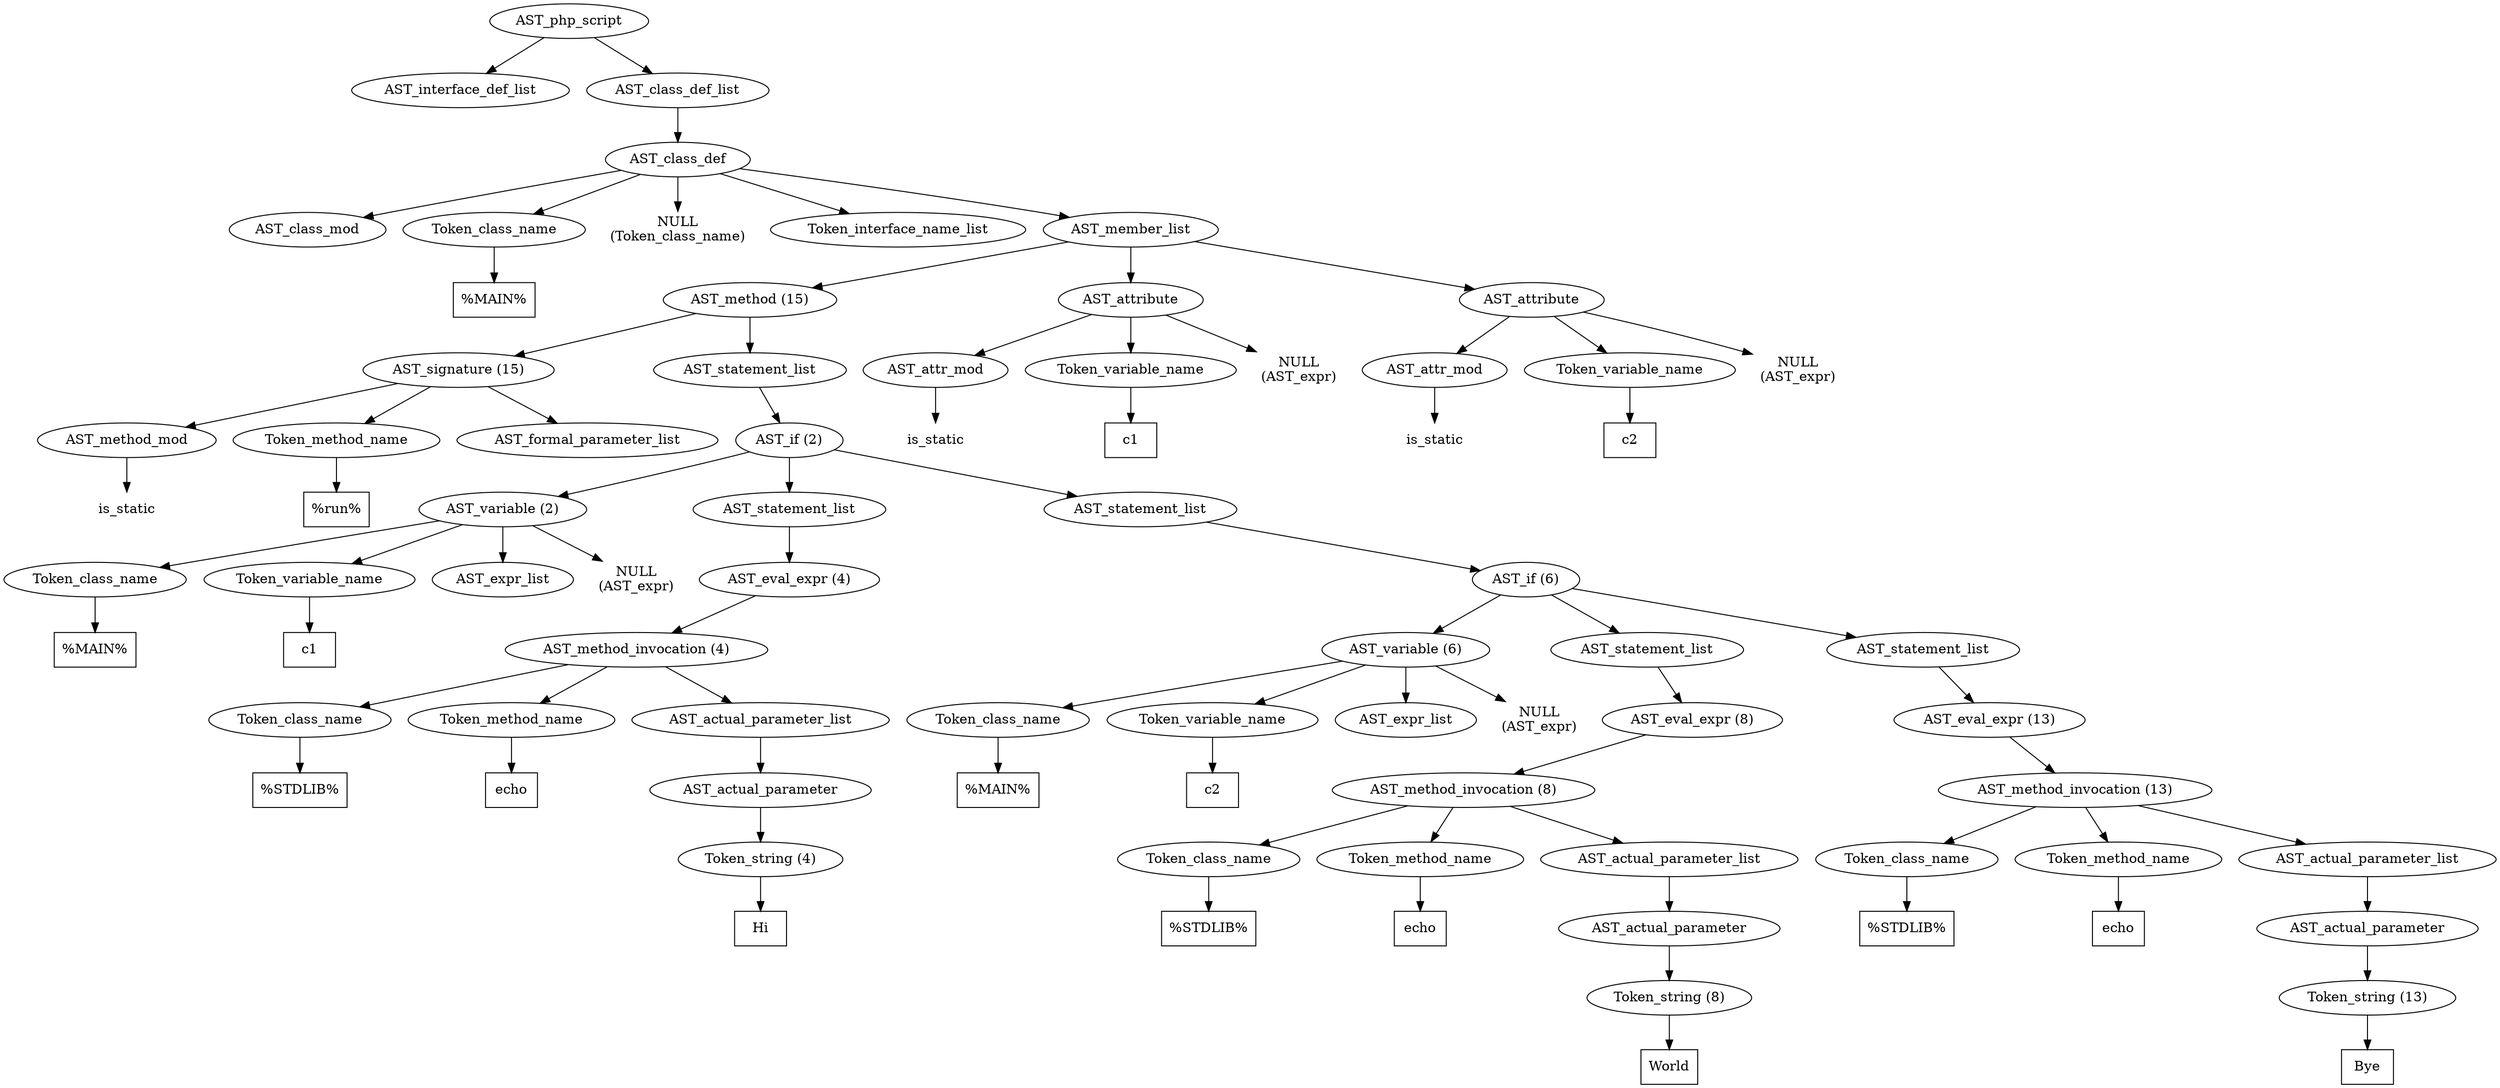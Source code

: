 /*
 * AST in dot format generated by phc -- the PHP compiler
 */

digraph AST {
node_0 [label="AST_php_script"];
node_1 [label="AST_interface_def_list"];
node_2 [label="AST_class_def_list"];
node_3 [label="AST_class_def"];
node_4 [label="AST_class_mod"];
node_5 [label="Token_class_name"];
node_6 [label="%MAIN%", shape=box]
node_5 -> node_6;
node_7 [label="NULL\n(Token_class_name)", shape=plaintext]
node_8 [label="Token_interface_name_list"];
node_9 [label="AST_member_list"];
node_10 [label="AST_method (15)"];
node_11 [label="AST_signature (15)"];
node_12 [label="AST_method_mod"];
node_13 [label="is_static", shape=plaintext]
node_12 -> node_13;
node_14 [label="Token_method_name"];
node_15 [label="%run%", shape=box]
node_14 -> node_15;
node_16 [label="AST_formal_parameter_list"];
node_11 -> node_16;
node_11 -> node_14;
node_11 -> node_12;
node_17 [label="AST_statement_list"];
node_18 [label="AST_if (2)"];
node_19 [label="AST_variable (2)"];
node_20 [label="Token_class_name"];
node_21 [label="%MAIN%", shape=box]
node_20 -> node_21;
node_22 [label="Token_variable_name"];
node_23 [label="c1", shape=box]
node_22 -> node_23;
node_24 [label="AST_expr_list"];
node_25 [label="NULL\n(AST_expr)", shape=plaintext]
node_19 -> node_25;
node_19 -> node_24;
node_19 -> node_22;
node_19 -> node_20;
node_26 [label="AST_statement_list"];
node_27 [label="AST_eval_expr (4)"];
node_28 [label="AST_method_invocation (4)"];
node_29 [label="Token_class_name"];
node_30 [label="%STDLIB%", shape=box]
node_29 -> node_30;
node_31 [label="Token_method_name"];
node_32 [label="echo", shape=box]
node_31 -> node_32;
node_33 [label="AST_actual_parameter_list"];
node_34 [label="AST_actual_parameter"];
node_35 [label="Token_string (4)"];
node_36 [label="Hi", shape=box]
node_35 -> node_36;
node_34 -> node_35;
node_33 -> node_34;
node_28 -> node_33;
node_28 -> node_31;
node_28 -> node_29;
node_27 -> node_28;
node_26 -> node_27;
node_37 [label="AST_statement_list"];
node_38 [label="AST_if (6)"];
node_39 [label="AST_variable (6)"];
node_40 [label="Token_class_name"];
node_41 [label="%MAIN%", shape=box]
node_40 -> node_41;
node_42 [label="Token_variable_name"];
node_43 [label="c2", shape=box]
node_42 -> node_43;
node_44 [label="AST_expr_list"];
node_45 [label="NULL\n(AST_expr)", shape=plaintext]
node_39 -> node_45;
node_39 -> node_44;
node_39 -> node_42;
node_39 -> node_40;
node_46 [label="AST_statement_list"];
node_47 [label="AST_eval_expr (8)"];
node_48 [label="AST_method_invocation (8)"];
node_49 [label="Token_class_name"];
node_50 [label="%STDLIB%", shape=box]
node_49 -> node_50;
node_51 [label="Token_method_name"];
node_52 [label="echo", shape=box]
node_51 -> node_52;
node_53 [label="AST_actual_parameter_list"];
node_54 [label="AST_actual_parameter"];
node_55 [label="Token_string (8)"];
node_56 [label="World", shape=box]
node_55 -> node_56;
node_54 -> node_55;
node_53 -> node_54;
node_48 -> node_53;
node_48 -> node_51;
node_48 -> node_49;
node_47 -> node_48;
node_46 -> node_47;
node_57 [label="AST_statement_list"];
node_58 [label="AST_eval_expr (13)"];
node_59 [label="AST_method_invocation (13)"];
node_60 [label="Token_class_name"];
node_61 [label="%STDLIB%", shape=box]
node_60 -> node_61;
node_62 [label="Token_method_name"];
node_63 [label="echo", shape=box]
node_62 -> node_63;
node_64 [label="AST_actual_parameter_list"];
node_65 [label="AST_actual_parameter"];
node_66 [label="Token_string (13)"];
node_67 [label="Bye", shape=box]
node_66 -> node_67;
node_65 -> node_66;
node_64 -> node_65;
node_59 -> node_64;
node_59 -> node_62;
node_59 -> node_60;
node_58 -> node_59;
node_57 -> node_58;
node_38 -> node_57;
node_38 -> node_46;
node_38 -> node_39;
node_37 -> node_38;
node_18 -> node_37;
node_18 -> node_26;
node_18 -> node_19;
node_17 -> node_18;
node_10 -> node_17;
node_10 -> node_11;
node_68 [label="AST_attribute"];
node_69 [label="AST_attr_mod"];
node_70 [label="is_static", shape=plaintext]
node_69 -> node_70;
node_71 [label="Token_variable_name"];
node_72 [label="c1", shape=box]
node_71 -> node_72;
node_73 [label="NULL\n(AST_expr)", shape=plaintext]
node_68 -> node_73;
node_68 -> node_71;
node_68 -> node_69;
node_74 [label="AST_attribute"];
node_75 [label="AST_attr_mod"];
node_76 [label="is_static", shape=plaintext]
node_75 -> node_76;
node_77 [label="Token_variable_name"];
node_78 [label="c2", shape=box]
node_77 -> node_78;
node_79 [label="NULL\n(AST_expr)", shape=plaintext]
node_74 -> node_79;
node_74 -> node_77;
node_74 -> node_75;
node_9 -> node_74;
node_9 -> node_68;
node_9 -> node_10;
node_3 -> node_9;
node_3 -> node_8;
node_3 -> node_7;
node_3 -> node_5;
node_3 -> node_4;
node_2 -> node_3;
node_0 -> node_2;
node_0 -> node_1;
}
